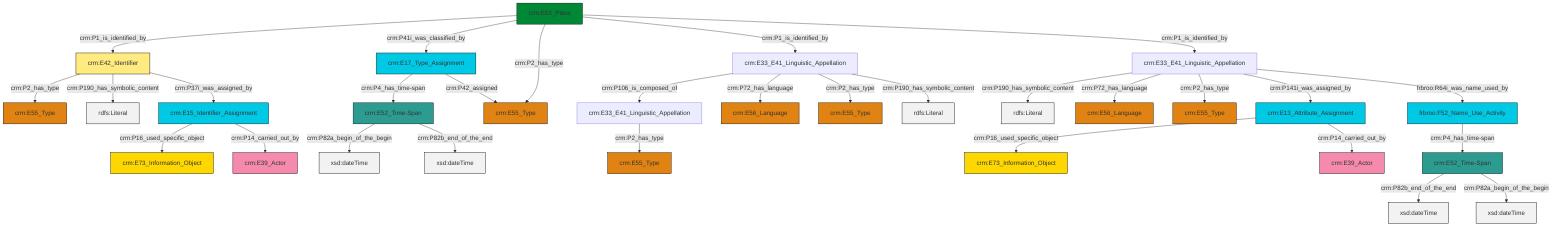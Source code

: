 graph TD
classDef Literal fill:#f2f2f2,stroke:#000000;
classDef CRM_Entity fill:#FFFFFF,stroke:#000000;
classDef Temporal_Entity fill:#00C9E6, stroke:#000000;
classDef Type fill:#E18312, stroke:#000000;
classDef Time-Span fill:#2C9C91, stroke:#000000;
classDef Appellation fill:#FFEB7F, stroke:#000000;
classDef Place fill:#008836, stroke:#000000;
classDef Persistent_Item fill:#B266B2, stroke:#000000;
classDef Conceptual_Object fill:#FFD700, stroke:#000000;
classDef Physical_Thing fill:#D2B48C, stroke:#000000;
classDef Actor fill:#f58aad, stroke:#000000;
classDef PC_Classes fill:#4ce600, stroke:#000000;
classDef Multi fill:#cccccc,stroke:#000000;

0["crm:E53_Place"]:::Place -->|crm:P1_is_identified_by| 1["crm:E42_Identifier"]:::Appellation
4["crm:E13_Attribute_Assignment"]:::Temporal_Entity -->|crm:P16_used_specific_object| 5["crm:E73_Information_Object"]:::Conceptual_Object
6["crm:E52_Time-Span"]:::Time-Span -->|crm:P82a_begin_of_the_begin| 7[xsd:dateTime]:::Literal
0["crm:E53_Place"]:::Place -->|crm:P41i_was_classified_by| 10["crm:E17_Type_Assignment"]:::Temporal_Entity
13["crm:E33_E41_Linguistic_Appellation"]:::Default -->|crm:P2_has_type| 14["crm:E55_Type"]:::Type
15["crm:E33_E41_Linguistic_Appellation"]:::Default -->|crm:P190_has_symbolic_content| 16[rdfs:Literal]:::Literal
10["crm:E17_Type_Assignment"]:::Temporal_Entity -->|crm:P4_has_time-span| 6["crm:E52_Time-Span"]:::Time-Span
19["crm:E33_E41_Linguistic_Appellation"]:::Default -->|crm:P106_is_composed_of| 13["crm:E33_E41_Linguistic_Appellation"]:::Default
1["crm:E42_Identifier"]:::Appellation -->|crm:P2_has_type| 20["crm:E55_Type"]:::Type
19["crm:E33_E41_Linguistic_Appellation"]:::Default -->|crm:P72_has_language| 21["crm:E56_Language"]:::Type
15["crm:E33_E41_Linguistic_Appellation"]:::Default -->|crm:P72_has_language| 24["crm:E56_Language"]:::Type
15["crm:E33_E41_Linguistic_Appellation"]:::Default -->|crm:P2_has_type| 17["crm:E55_Type"]:::Type
0["crm:E53_Place"]:::Place -->|crm:P2_has_type| 32["crm:E55_Type"]:::Type
0["crm:E53_Place"]:::Place -->|crm:P1_is_identified_by| 19["crm:E33_E41_Linguistic_Appellation"]:::Default
19["crm:E33_E41_Linguistic_Appellation"]:::Default -->|crm:P2_has_type| 11["crm:E55_Type"]:::Type
19["crm:E33_E41_Linguistic_Appellation"]:::Default -->|crm:P190_has_symbolic_content| 33[rdfs:Literal]:::Literal
4["crm:E13_Attribute_Assignment"]:::Temporal_Entity -->|crm:P14_carried_out_by| 34["crm:E39_Actor"]:::Actor
35["crm:E15_Identifier_Assignment"]:::Temporal_Entity -->|crm:P16_used_specific_object| 2["crm:E73_Information_Object"]:::Conceptual_Object
0["crm:E53_Place"]:::Place -->|crm:P1_is_identified_by| 15["crm:E33_E41_Linguistic_Appellation"]:::Default
15["crm:E33_E41_Linguistic_Appellation"]:::Default -->|crm:P141i_was_assigned_by| 4["crm:E13_Attribute_Assignment"]:::Temporal_Entity
36["crm:E52_Time-Span"]:::Time-Span -->|crm:P82b_end_of_the_end| 43[xsd:dateTime]:::Literal
10["crm:E17_Type_Assignment"]:::Temporal_Entity -->|crm:P42_assigned| 32["crm:E55_Type"]:::Type
1["crm:E42_Identifier"]:::Appellation -->|crm:P190_has_symbolic_content| 44[rdfs:Literal]:::Literal
36["crm:E52_Time-Span"]:::Time-Span -->|crm:P82a_begin_of_the_begin| 45[xsd:dateTime]:::Literal
15["crm:E33_E41_Linguistic_Appellation"]:::Default -->|frbroo:R64i_was_name_used_by| 46["frbroo:F52_Name_Use_Activity"]:::Temporal_Entity
46["frbroo:F52_Name_Use_Activity"]:::Temporal_Entity -->|crm:P4_has_time-span| 36["crm:E52_Time-Span"]:::Time-Span
1["crm:E42_Identifier"]:::Appellation -->|crm:P37i_was_assigned_by| 35["crm:E15_Identifier_Assignment"]:::Temporal_Entity
6["crm:E52_Time-Span"]:::Time-Span -->|crm:P82b_end_of_the_end| 50[xsd:dateTime]:::Literal
35["crm:E15_Identifier_Assignment"]:::Temporal_Entity -->|crm:P14_carried_out_by| 8["crm:E39_Actor"]:::Actor